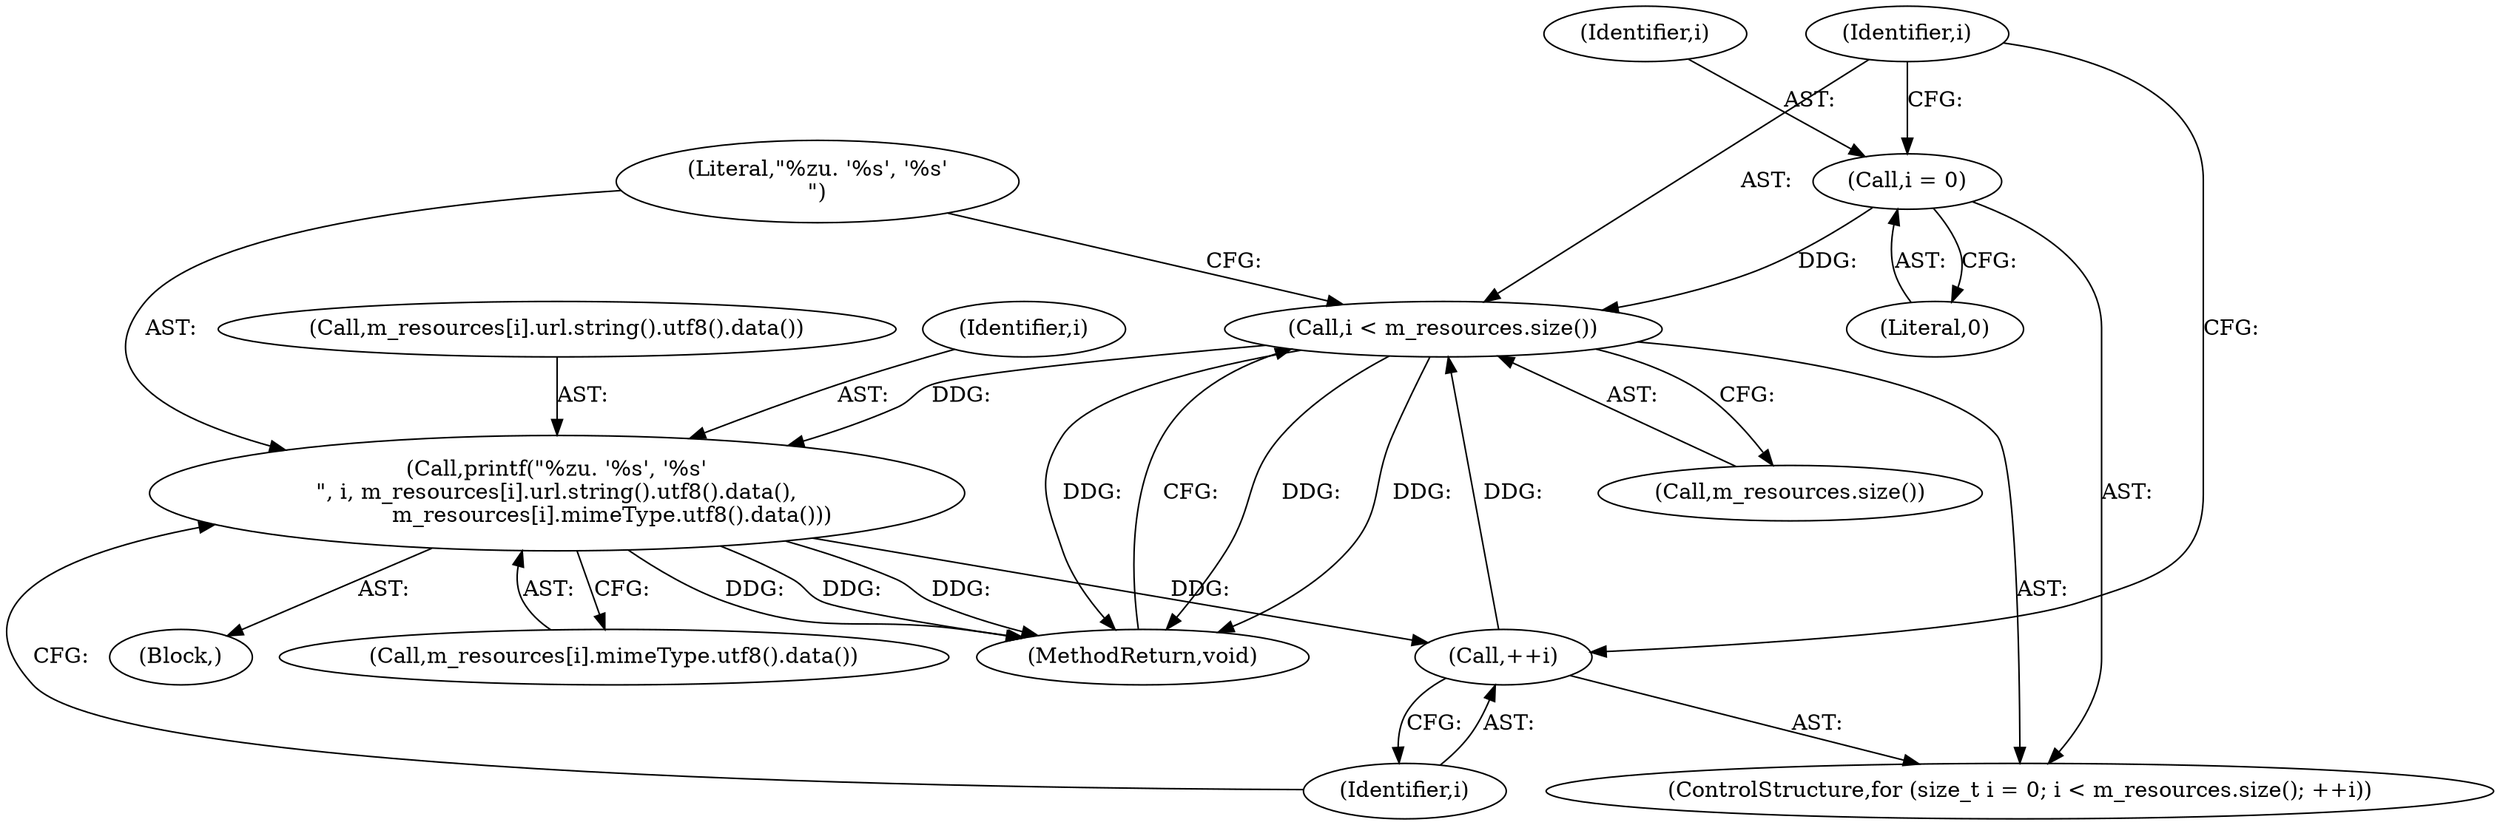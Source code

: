 digraph "1_Chrome_7f0126ff011142c8619b10a6e64d04d1745c503a_9@del" {
"1000107" [label="(Call,i = 0)"];
"1000110" [label="(Call,i < m_resources.size())"];
"1000116" [label="(Call,printf(\"%zu. '%s', '%s'\n\", i, m_resources[i].url.string().utf8().data(),\n                m_resources[i].mimeType.utf8().data()))"];
"1000113" [label="(Call,++i)"];
"1000117" [label="(Literal,\"%zu. '%s', '%s'\n\")"];
"1000116" [label="(Call,printf(\"%zu. '%s', '%s'\n\", i, m_resources[i].url.string().utf8().data(),\n                m_resources[i].mimeType.utf8().data()))"];
"1000119" [label="(Call,m_resources[i].url.string().utf8().data())"];
"1000110" [label="(Call,i < m_resources.size())"];
"1000105" [label="(ControlStructure,for (size_t i = 0; i < m_resources.size(); ++i))"];
"1000114" [label="(Identifier,i)"];
"1000111" [label="(Identifier,i)"];
"1000109" [label="(Literal,0)"];
"1000112" [label="(Call,m_resources.size())"];
"1000113" [label="(Call,++i)"];
"1000120" [label="(Call,m_resources[i].mimeType.utf8().data())"];
"1000118" [label="(Identifier,i)"];
"1000107" [label="(Call,i = 0)"];
"1000108" [label="(Identifier,i)"];
"1000121" [label="(MethodReturn,void)"];
"1000115" [label="(Block,)"];
"1000107" -> "1000105"  [label="AST: "];
"1000107" -> "1000109"  [label="CFG: "];
"1000108" -> "1000107"  [label="AST: "];
"1000109" -> "1000107"  [label="AST: "];
"1000111" -> "1000107"  [label="CFG: "];
"1000107" -> "1000110"  [label="DDG: "];
"1000110" -> "1000105"  [label="AST: "];
"1000110" -> "1000112"  [label="CFG: "];
"1000111" -> "1000110"  [label="AST: "];
"1000112" -> "1000110"  [label="AST: "];
"1000117" -> "1000110"  [label="CFG: "];
"1000121" -> "1000110"  [label="CFG: "];
"1000110" -> "1000121"  [label="DDG: "];
"1000110" -> "1000121"  [label="DDG: "];
"1000110" -> "1000121"  [label="DDG: "];
"1000113" -> "1000110"  [label="DDG: "];
"1000110" -> "1000116"  [label="DDG: "];
"1000116" -> "1000115"  [label="AST: "];
"1000116" -> "1000120"  [label="CFG: "];
"1000117" -> "1000116"  [label="AST: "];
"1000118" -> "1000116"  [label="AST: "];
"1000119" -> "1000116"  [label="AST: "];
"1000120" -> "1000116"  [label="AST: "];
"1000114" -> "1000116"  [label="CFG: "];
"1000116" -> "1000121"  [label="DDG: "];
"1000116" -> "1000121"  [label="DDG: "];
"1000116" -> "1000121"  [label="DDG: "];
"1000116" -> "1000113"  [label="DDG: "];
"1000113" -> "1000105"  [label="AST: "];
"1000113" -> "1000114"  [label="CFG: "];
"1000114" -> "1000113"  [label="AST: "];
"1000111" -> "1000113"  [label="CFG: "];
}
